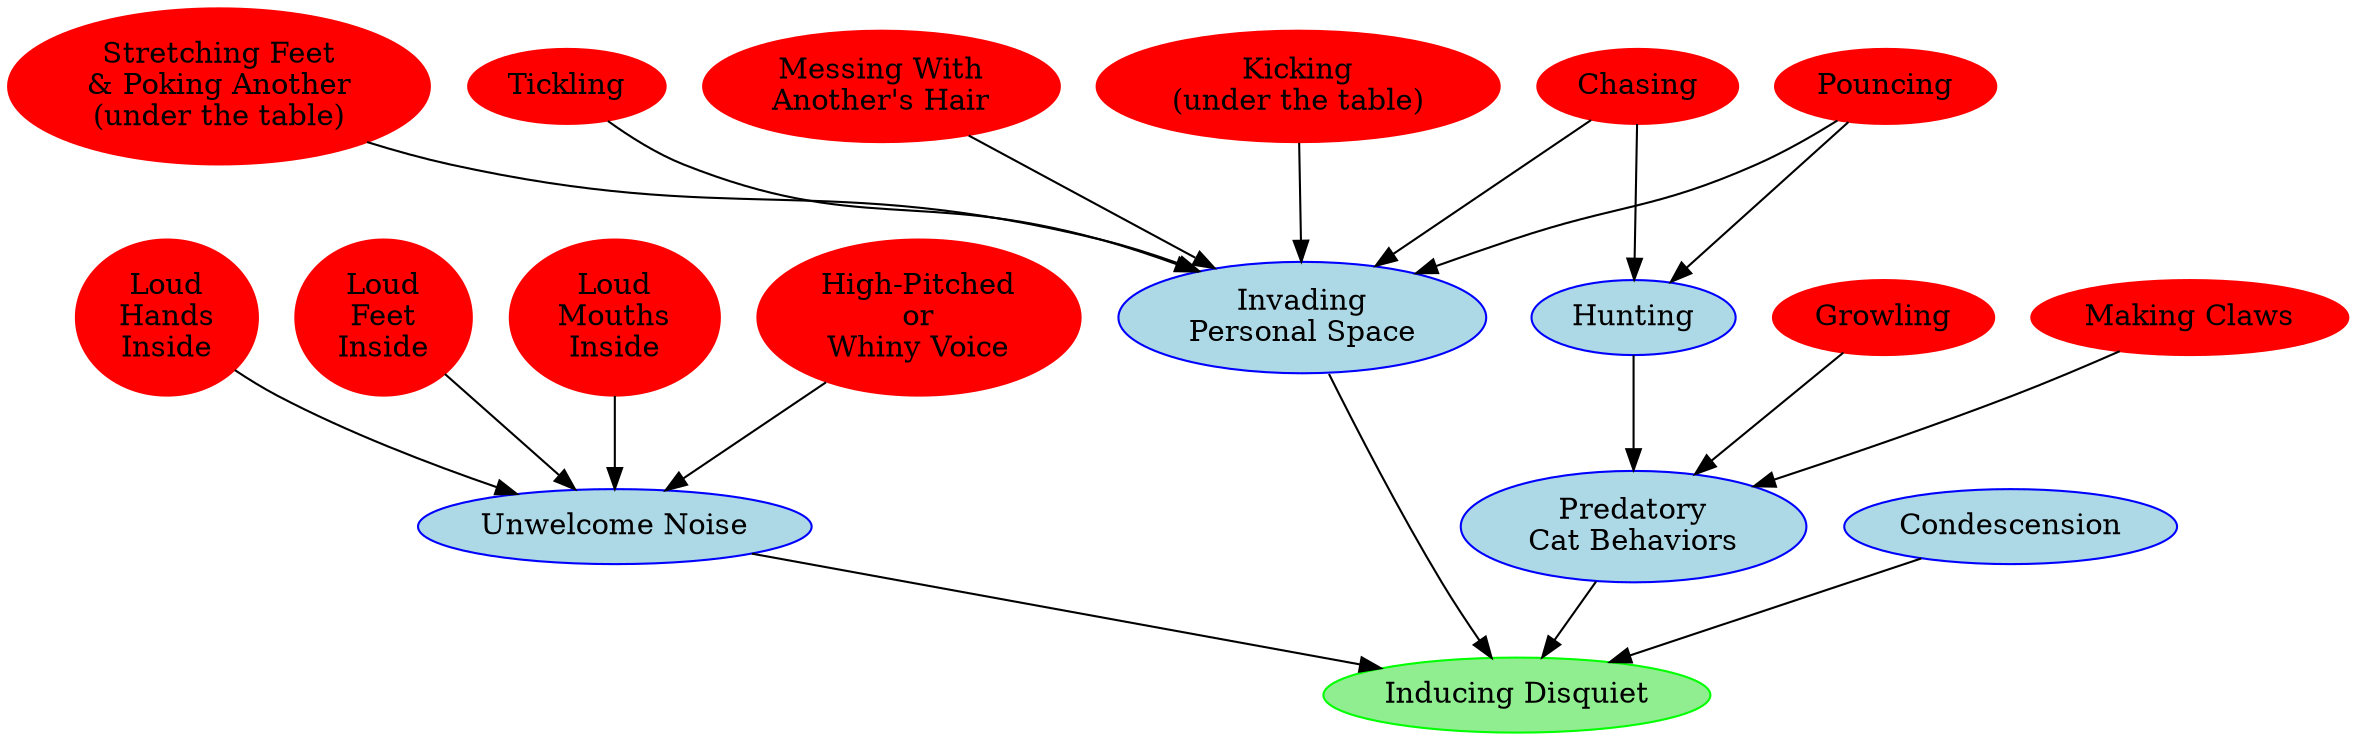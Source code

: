 digraph G {
	E1 [label="Inducing Disquiet", color=green, style=filled, fillcolor=lightgreen];

	BC1 [label="Unwelcome Noise", color=blue, style=filled, fillcolor=lightblue];
	BC2 [label="Invading\nPersonal Space", color=blue, style=filled, fillcolor=lightblue];
	BC3 [label="Predatory\nCat Behaviors", color=blue, style=filled, fillcolor=lightblue];
	BC3a [label="Hunting", color=blue, style=filled, fillcolor=lightblue];
	BC3a -> BC3;
	BC4 [label="Condescension", color=blue, style=filled, fillcolor=lightblue];

	BC1 -> E1;
	BC2 -> E1;
	BC3 -> E1;
	BC4 -> E1;

	B1 [label="Loud\nHands\nInside", color=red, style=filled, filcolor=lightred];
	B2 [label="Loud\nFeet\nInside", color=red, style=filled, filcolor=lightred];
	B3 [label="Loud\nMouths\nInside", color=red, style=filled, filcolor=lightred];
	B4 [label="High-Pitched\nor\nWhiny Voice", color=red, style=filled, filcolor=lightred];

	B1 -> BC1;
	B2 -> BC1;
	B3 -> BC1;
	B4 -> BC1;

	B5 [label="Chasing", color=red, style=filled, filcolor=lightred];
	B6 [label="Pouncing", color=red, style=filled, filcolor=lightred];
	B7 [label="Growling", color=red, style=filled, filcolor=lightred];
	B8 [label="Making Claws", color=red, style=filled, filcolor=lightred];

	B5 -> BC3a;
	B6 -> BC3a;
	B7 -> BC3;
	B8 -> BC3;

	B9 [label="Getting Into\nAnother's Face", color=red, style=filled, filcolor=lightred];
	B9 [label="Messing With\nAnother's Hair", color=red, style=filled, filcolor=lightred];
	B10 [label="Kicking\n(under the table)", color=red, style=filled, filcolor=lightred];
	B11 [label="Stretching Feet\n& Poking Another\n(under the table)", color=red, style=filled, filcolor=lightred];
	B12 [label="Tickling", color=red, style=filled, filcolor=lightred];

	B5 -> BC2;
	B6 -> BC2;
	B9 -> BC2;
	B10 -> BC2;
	B11 -> BC2;
	B12 -> BC2;

	
}
